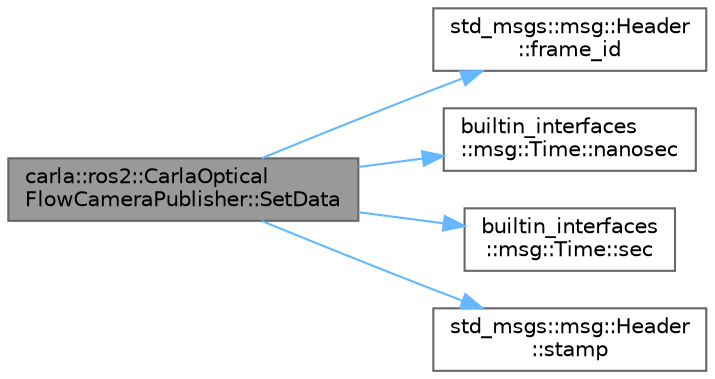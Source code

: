 digraph "carla::ros2::CarlaOpticalFlowCameraPublisher::SetData"
{
 // INTERACTIVE_SVG=YES
 // LATEX_PDF_SIZE
  bgcolor="transparent";
  edge [fontname=Helvetica,fontsize=10,labelfontname=Helvetica,labelfontsize=10];
  node [fontname=Helvetica,fontsize=10,shape=box,height=0.2,width=0.4];
  rankdir="LR";
  Node1 [id="Node000001",label="carla::ros2::CarlaOptical\lFlowCameraPublisher::SetData",height=0.2,width=0.4,color="gray40", fillcolor="grey60", style="filled", fontcolor="black",tooltip=" "];
  Node1 -> Node2 [id="edge1_Node000001_Node000002",color="steelblue1",style="solid",tooltip=" "];
  Node2 [id="Node000002",label="std_msgs::msg::Header\l::frame_id",height=0.2,width=0.4,color="grey40", fillcolor="white", style="filled",URL="$d8/d15/classstd__msgs_1_1msg_1_1Header.html#a9bd973b4690fefb807fb231f496831d4",tooltip="This function copies the value in member frame_id"];
  Node1 -> Node3 [id="edge2_Node000001_Node000003",color="steelblue1",style="solid",tooltip=" "];
  Node3 [id="Node000003",label="builtin_interfaces\l::msg::Time::nanosec",height=0.2,width=0.4,color="grey40", fillcolor="white", style="filled",URL="$da/d39/classbuiltin__interfaces_1_1msg_1_1Time.html#aa198ef63c135b5c7856d7f917dee4ba4",tooltip="This function sets a value in member nanosec"];
  Node1 -> Node4 [id="edge3_Node000001_Node000004",color="steelblue1",style="solid",tooltip=" "];
  Node4 [id="Node000004",label="builtin_interfaces\l::msg::Time::sec",height=0.2,width=0.4,color="grey40", fillcolor="white", style="filled",URL="$da/d39/classbuiltin__interfaces_1_1msg_1_1Time.html#af90f1d1163f805c9e8af9546399d75b2",tooltip="This function sets a value in member sec"];
  Node1 -> Node5 [id="edge4_Node000001_Node000005",color="steelblue1",style="solid",tooltip=" "];
  Node5 [id="Node000005",label="std_msgs::msg::Header\l::stamp",height=0.2,width=0.4,color="grey40", fillcolor="white", style="filled",URL="$d8/d15/classstd__msgs_1_1msg_1_1Header.html#a2ac0c277be6d5edc09d17126767290c9",tooltip="This function copies the value in member stamp"];
}
